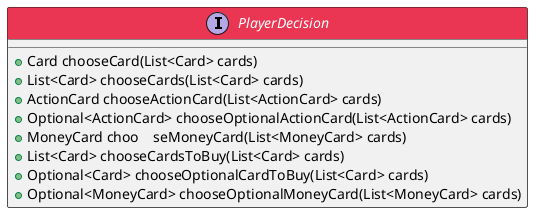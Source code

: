 @startuml mock-player-decision

skinparam classFontColor automatic
skinparam classHeaderBackgroundColor<<Important>> #EA3652
hide stereotype

interface PlayerDecision <<Important>> {

    + Card chooseCard(List<Card> cards)
    + List<Card> chooseCards(List<Card> cards)
    + ActionCard chooseActionCard(List<ActionCard> cards)
    + Optional<ActionCard> chooseOptionalActionCard(List<ActionCard> cards)
    + MoneyCard choo    seMoneyCard(List<MoneyCard> cards)
    + List<Card> chooseCardsToBuy(List<Card> cards)
    + Optional<Card> chooseOptionalCardToBuy(List<Card> cards)
    + Optional<MoneyCard> chooseOptionalMoneyCard(List<MoneyCard> cards)

}

@enduml